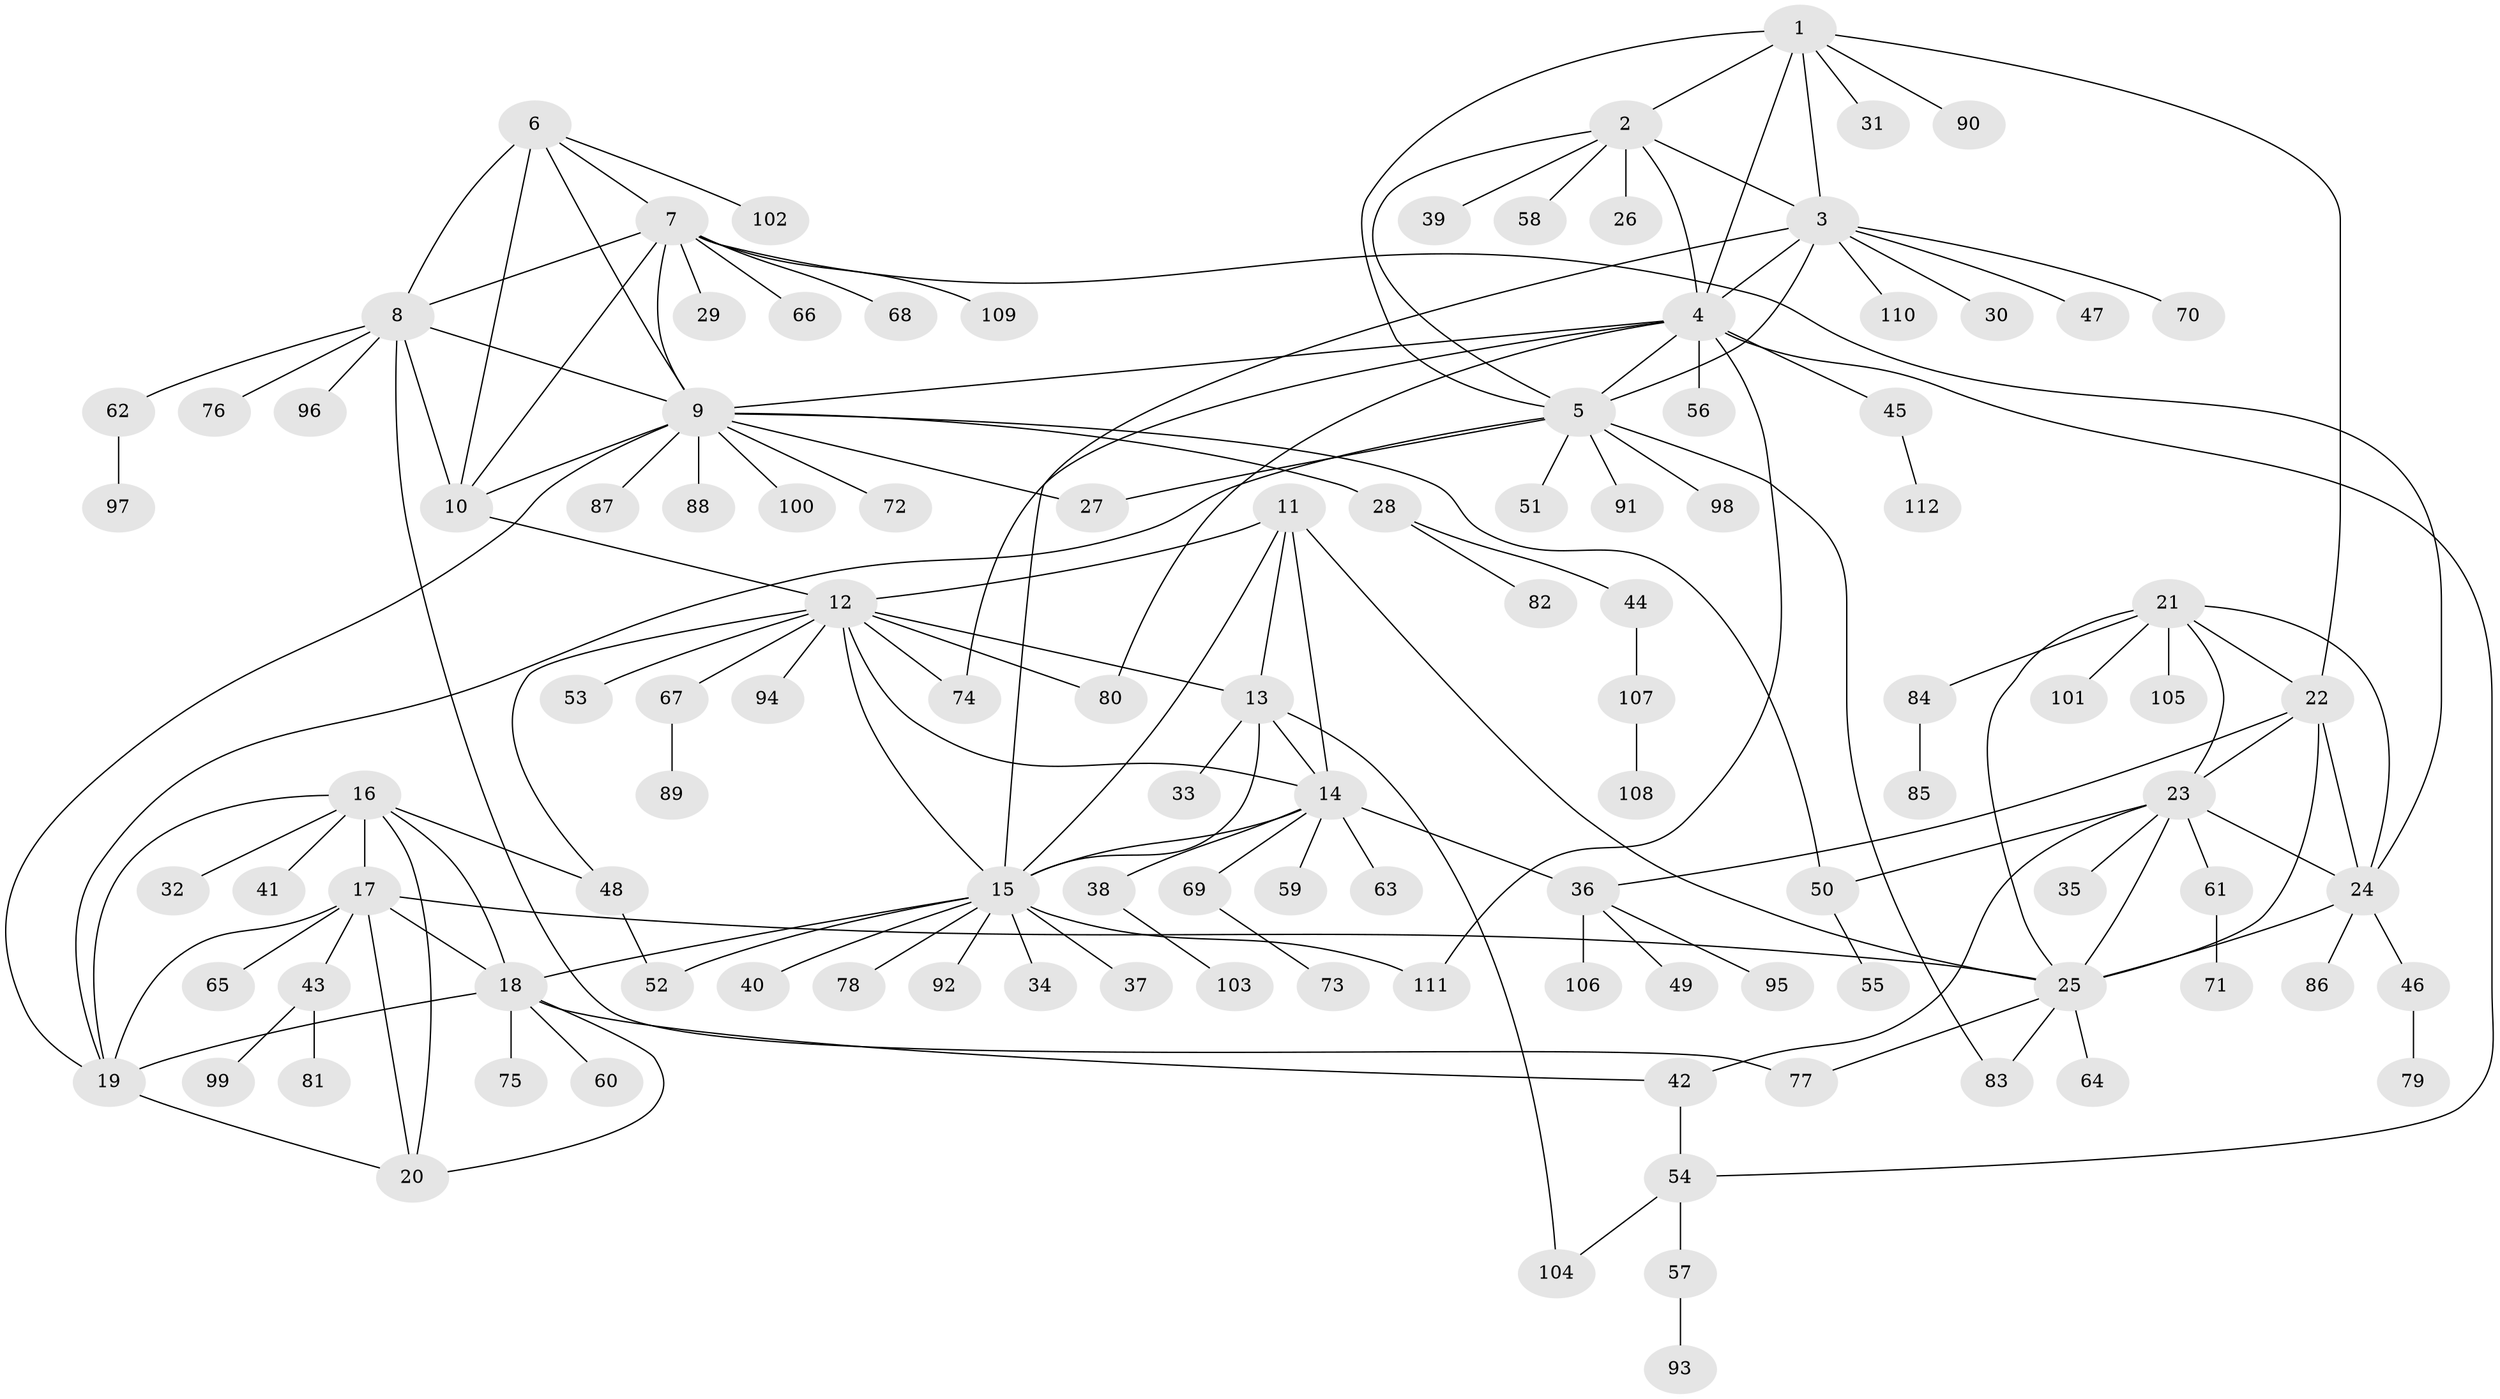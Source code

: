 // coarse degree distribution, {5: 0.023255813953488372, 6: 0.046511627906976744, 14: 0.011627906976744186, 9: 0.03488372093023256, 2: 0.16279069767441862, 8: 0.011627906976744186, 15: 0.011627906976744186, 4: 0.03488372093023256, 12: 0.011627906976744186, 7: 0.03488372093023256, 11: 0.011627906976744186, 3: 0.03488372093023256, 1: 0.5697674418604651}
// Generated by graph-tools (version 1.1) at 2025/52/02/27/25 19:52:15]
// undirected, 112 vertices, 160 edges
graph export_dot {
graph [start="1"]
  node [color=gray90,style=filled];
  1;
  2;
  3;
  4;
  5;
  6;
  7;
  8;
  9;
  10;
  11;
  12;
  13;
  14;
  15;
  16;
  17;
  18;
  19;
  20;
  21;
  22;
  23;
  24;
  25;
  26;
  27;
  28;
  29;
  30;
  31;
  32;
  33;
  34;
  35;
  36;
  37;
  38;
  39;
  40;
  41;
  42;
  43;
  44;
  45;
  46;
  47;
  48;
  49;
  50;
  51;
  52;
  53;
  54;
  55;
  56;
  57;
  58;
  59;
  60;
  61;
  62;
  63;
  64;
  65;
  66;
  67;
  68;
  69;
  70;
  71;
  72;
  73;
  74;
  75;
  76;
  77;
  78;
  79;
  80;
  81;
  82;
  83;
  84;
  85;
  86;
  87;
  88;
  89;
  90;
  91;
  92;
  93;
  94;
  95;
  96;
  97;
  98;
  99;
  100;
  101;
  102;
  103;
  104;
  105;
  106;
  107;
  108;
  109;
  110;
  111;
  112;
  1 -- 2;
  1 -- 3;
  1 -- 4;
  1 -- 5;
  1 -- 22;
  1 -- 31;
  1 -- 90;
  2 -- 3;
  2 -- 4;
  2 -- 5;
  2 -- 26;
  2 -- 39;
  2 -- 58;
  3 -- 4;
  3 -- 5;
  3 -- 15;
  3 -- 30;
  3 -- 47;
  3 -- 70;
  3 -- 110;
  4 -- 5;
  4 -- 9;
  4 -- 45;
  4 -- 54;
  4 -- 56;
  4 -- 74;
  4 -- 80;
  4 -- 111;
  5 -- 19;
  5 -- 27;
  5 -- 51;
  5 -- 83;
  5 -- 91;
  5 -- 98;
  6 -- 7;
  6 -- 8;
  6 -- 9;
  6 -- 10;
  6 -- 102;
  7 -- 8;
  7 -- 9;
  7 -- 10;
  7 -- 24;
  7 -- 29;
  7 -- 66;
  7 -- 68;
  7 -- 109;
  8 -- 9;
  8 -- 10;
  8 -- 62;
  8 -- 76;
  8 -- 77;
  8 -- 96;
  9 -- 10;
  9 -- 19;
  9 -- 27;
  9 -- 28;
  9 -- 50;
  9 -- 72;
  9 -- 87;
  9 -- 88;
  9 -- 100;
  10 -- 12;
  11 -- 12;
  11 -- 13;
  11 -- 14;
  11 -- 15;
  11 -- 25;
  12 -- 13;
  12 -- 14;
  12 -- 15;
  12 -- 48;
  12 -- 53;
  12 -- 67;
  12 -- 74;
  12 -- 80;
  12 -- 94;
  13 -- 14;
  13 -- 15;
  13 -- 33;
  13 -- 104;
  14 -- 15;
  14 -- 36;
  14 -- 38;
  14 -- 59;
  14 -- 63;
  14 -- 69;
  15 -- 18;
  15 -- 34;
  15 -- 37;
  15 -- 40;
  15 -- 52;
  15 -- 78;
  15 -- 92;
  15 -- 111;
  16 -- 17;
  16 -- 18;
  16 -- 19;
  16 -- 20;
  16 -- 32;
  16 -- 41;
  16 -- 48;
  17 -- 18;
  17 -- 19;
  17 -- 20;
  17 -- 25;
  17 -- 43;
  17 -- 65;
  18 -- 19;
  18 -- 20;
  18 -- 42;
  18 -- 60;
  18 -- 75;
  19 -- 20;
  21 -- 22;
  21 -- 23;
  21 -- 24;
  21 -- 25;
  21 -- 84;
  21 -- 101;
  21 -- 105;
  22 -- 23;
  22 -- 24;
  22 -- 25;
  22 -- 36;
  23 -- 24;
  23 -- 25;
  23 -- 35;
  23 -- 42;
  23 -- 50;
  23 -- 61;
  24 -- 25;
  24 -- 46;
  24 -- 86;
  25 -- 64;
  25 -- 77;
  25 -- 83;
  28 -- 44;
  28 -- 82;
  36 -- 49;
  36 -- 95;
  36 -- 106;
  38 -- 103;
  42 -- 54;
  43 -- 81;
  43 -- 99;
  44 -- 107;
  45 -- 112;
  46 -- 79;
  48 -- 52;
  50 -- 55;
  54 -- 57;
  54 -- 104;
  57 -- 93;
  61 -- 71;
  62 -- 97;
  67 -- 89;
  69 -- 73;
  84 -- 85;
  107 -- 108;
}
